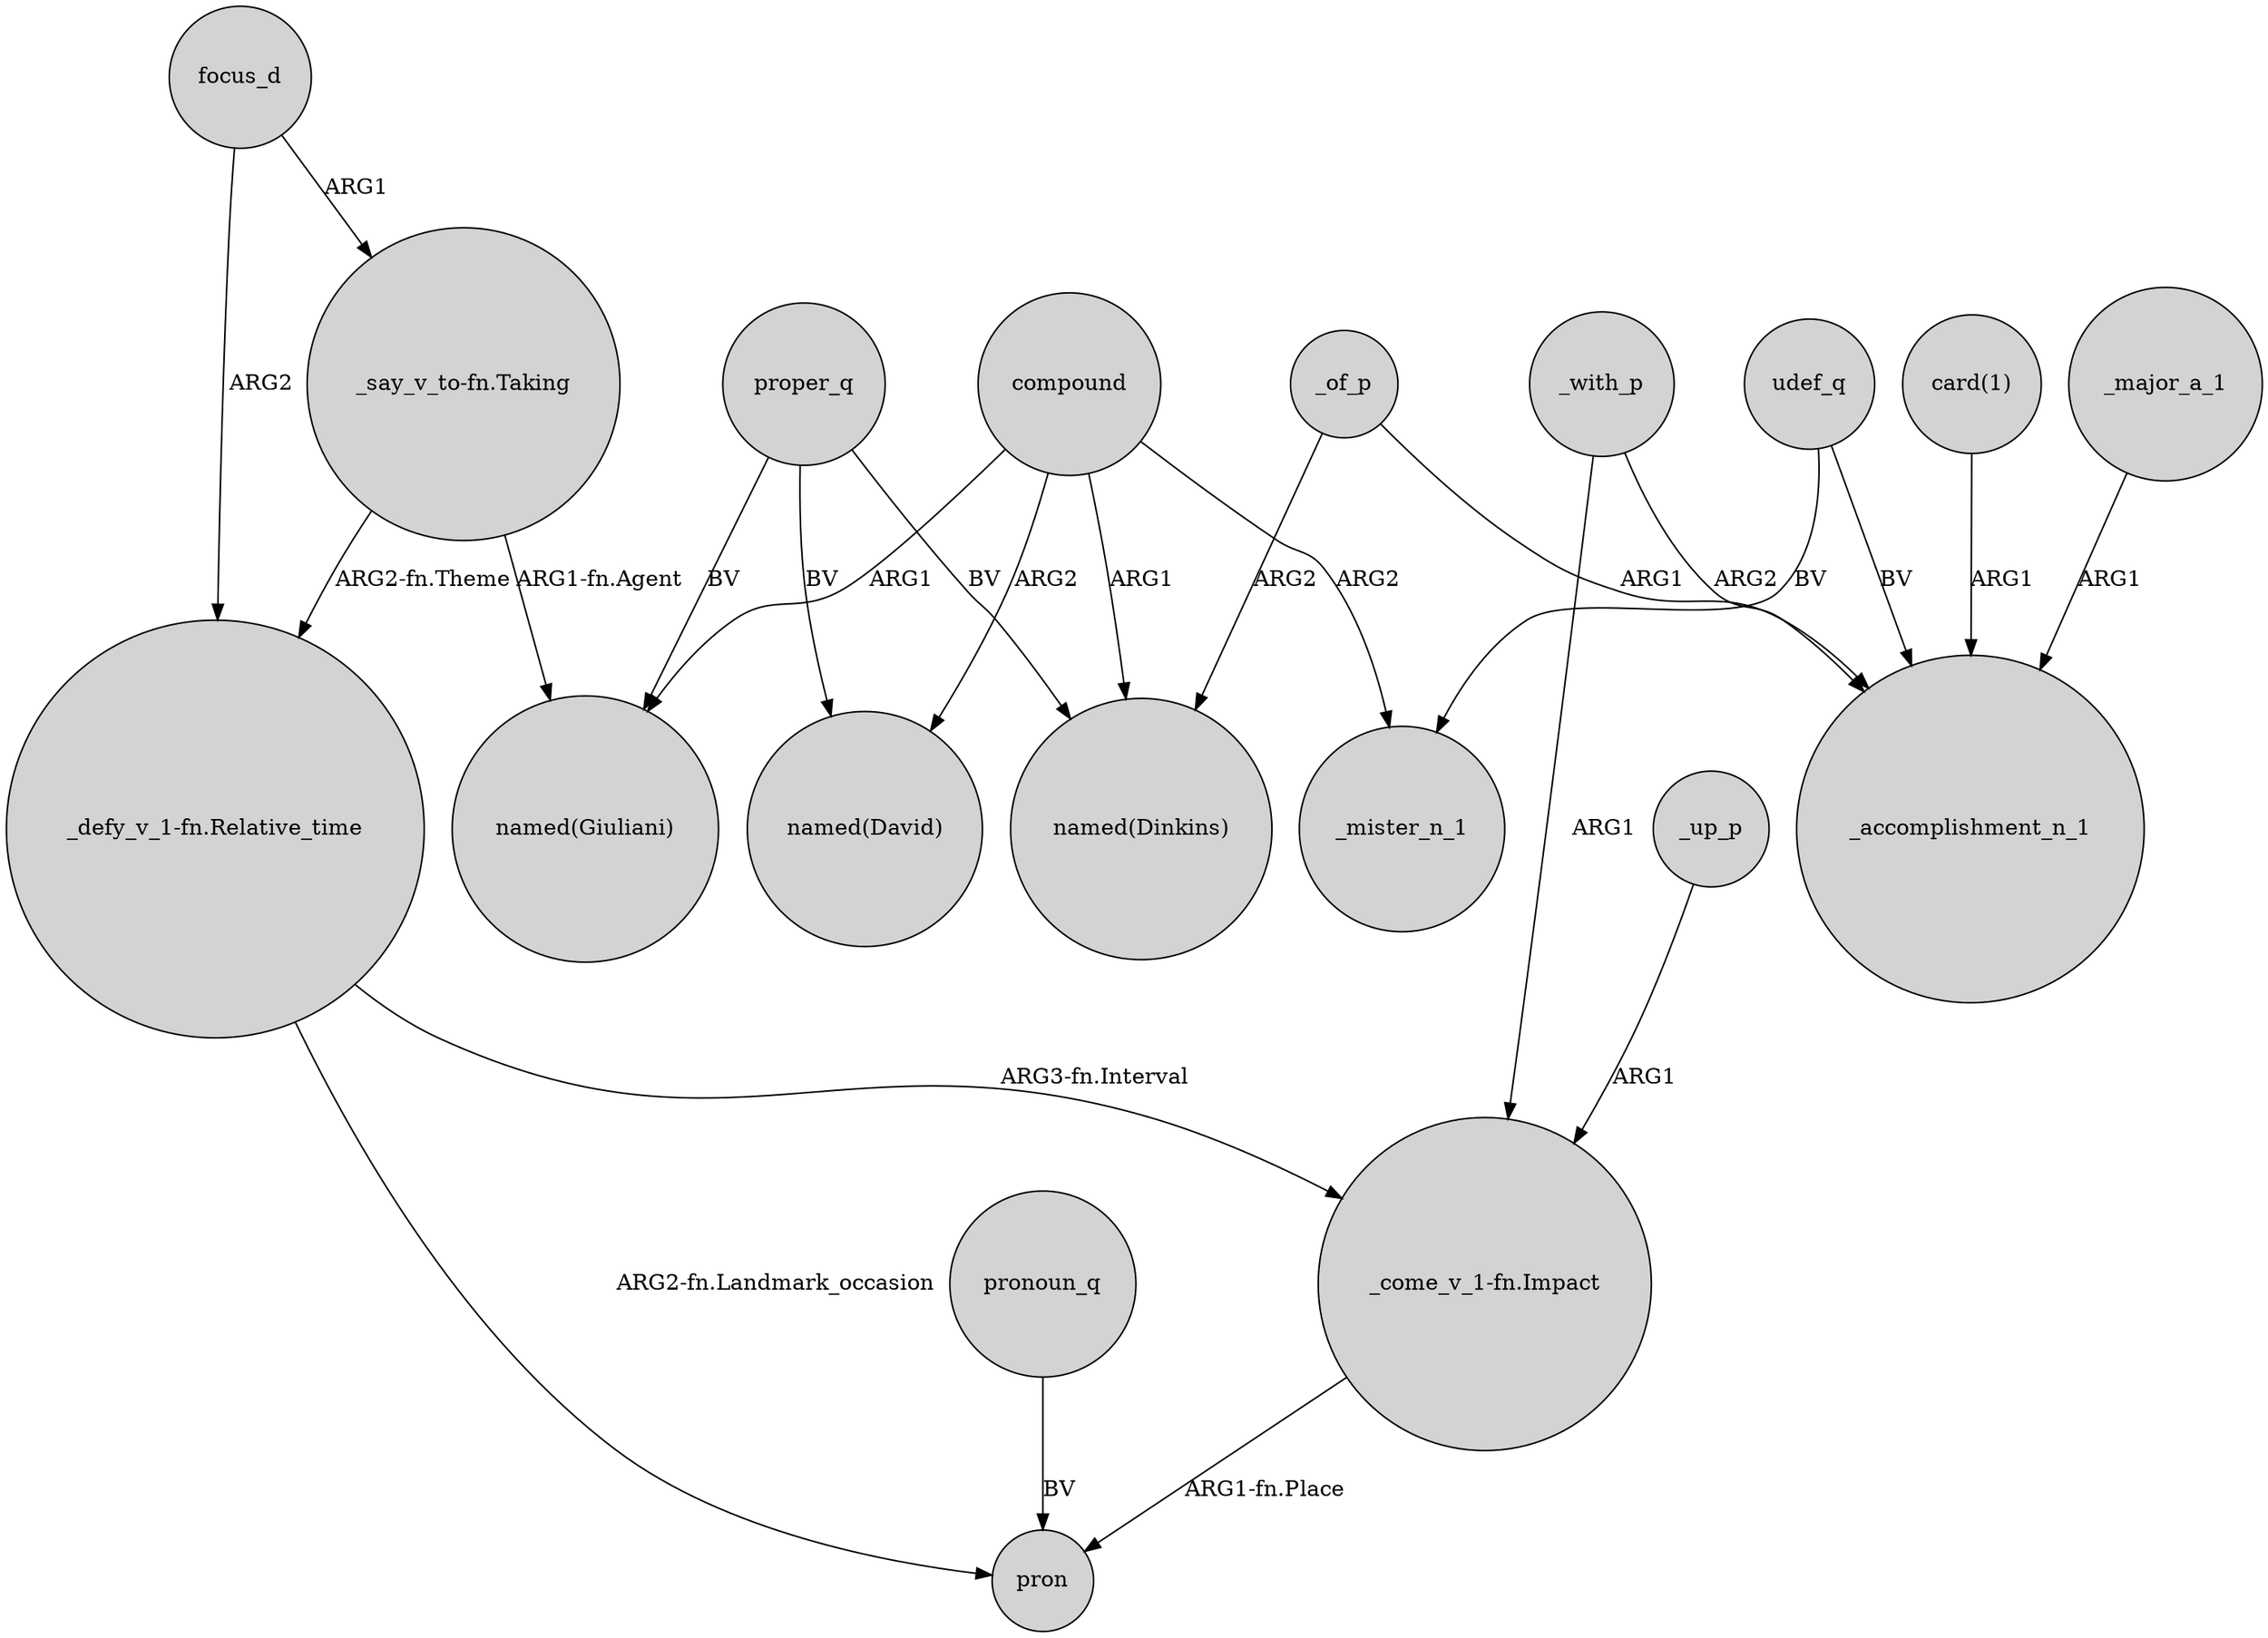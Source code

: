 digraph {
	node [shape=circle style=filled]
	compound -> "named(Giuliani)" [label=ARG1]
	compound -> _mister_n_1 [label=ARG2]
	focus_d -> "_defy_v_1-fn.Relative_time" [label=ARG2]
	focus_d -> "_say_v_to-fn.Taking" [label=ARG1]
	proper_q -> "named(Dinkins)" [label=BV]
	udef_q -> _accomplishment_n_1 [label=BV]
	_of_p -> "named(Dinkins)" [label=ARG2]
	udef_q -> _mister_n_1 [label=BV]
	"_say_v_to-fn.Taking" -> "named(Giuliani)" [label="ARG1-fn.Agent"]
	pronoun_q -> pron [label=BV]
	_major_a_1 -> _accomplishment_n_1 [label=ARG1]
	_of_p -> _accomplishment_n_1 [label=ARG1]
	compound -> "named(Dinkins)" [label=ARG1]
	"_say_v_to-fn.Taking" -> "_defy_v_1-fn.Relative_time" [label="ARG2-fn.Theme"]
	"card(1)" -> _accomplishment_n_1 [label=ARG1]
	_with_p -> "_come_v_1-fn.Impact" [label=ARG1]
	_up_p -> "_come_v_1-fn.Impact" [label=ARG1]
	"_come_v_1-fn.Impact" -> pron [label="ARG1-fn.Place"]
	_with_p -> _accomplishment_n_1 [label=ARG2]
	proper_q -> "named(Giuliani)" [label=BV]
	"_defy_v_1-fn.Relative_time" -> pron [label="ARG2-fn.Landmark_occasion"]
	"_defy_v_1-fn.Relative_time" -> "_come_v_1-fn.Impact" [label="ARG3-fn.Interval"]
	proper_q -> "named(David)" [label=BV]
	compound -> "named(David)" [label=ARG2]
}
